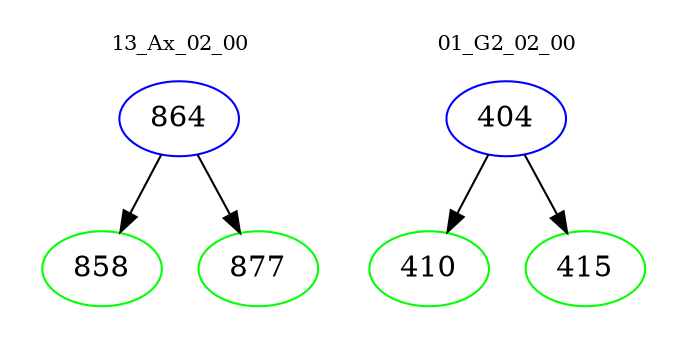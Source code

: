 digraph{
subgraph cluster_0 {
color = white
label = "13_Ax_02_00";
fontsize=10;
T0_864 [label="864", color="blue"]
T0_864 -> T0_858 [color="black"]
T0_858 [label="858", color="green"]
T0_864 -> T0_877 [color="black"]
T0_877 [label="877", color="green"]
}
subgraph cluster_1 {
color = white
label = "01_G2_02_00";
fontsize=10;
T1_404 [label="404", color="blue"]
T1_404 -> T1_410 [color="black"]
T1_410 [label="410", color="green"]
T1_404 -> T1_415 [color="black"]
T1_415 [label="415", color="green"]
}
}
